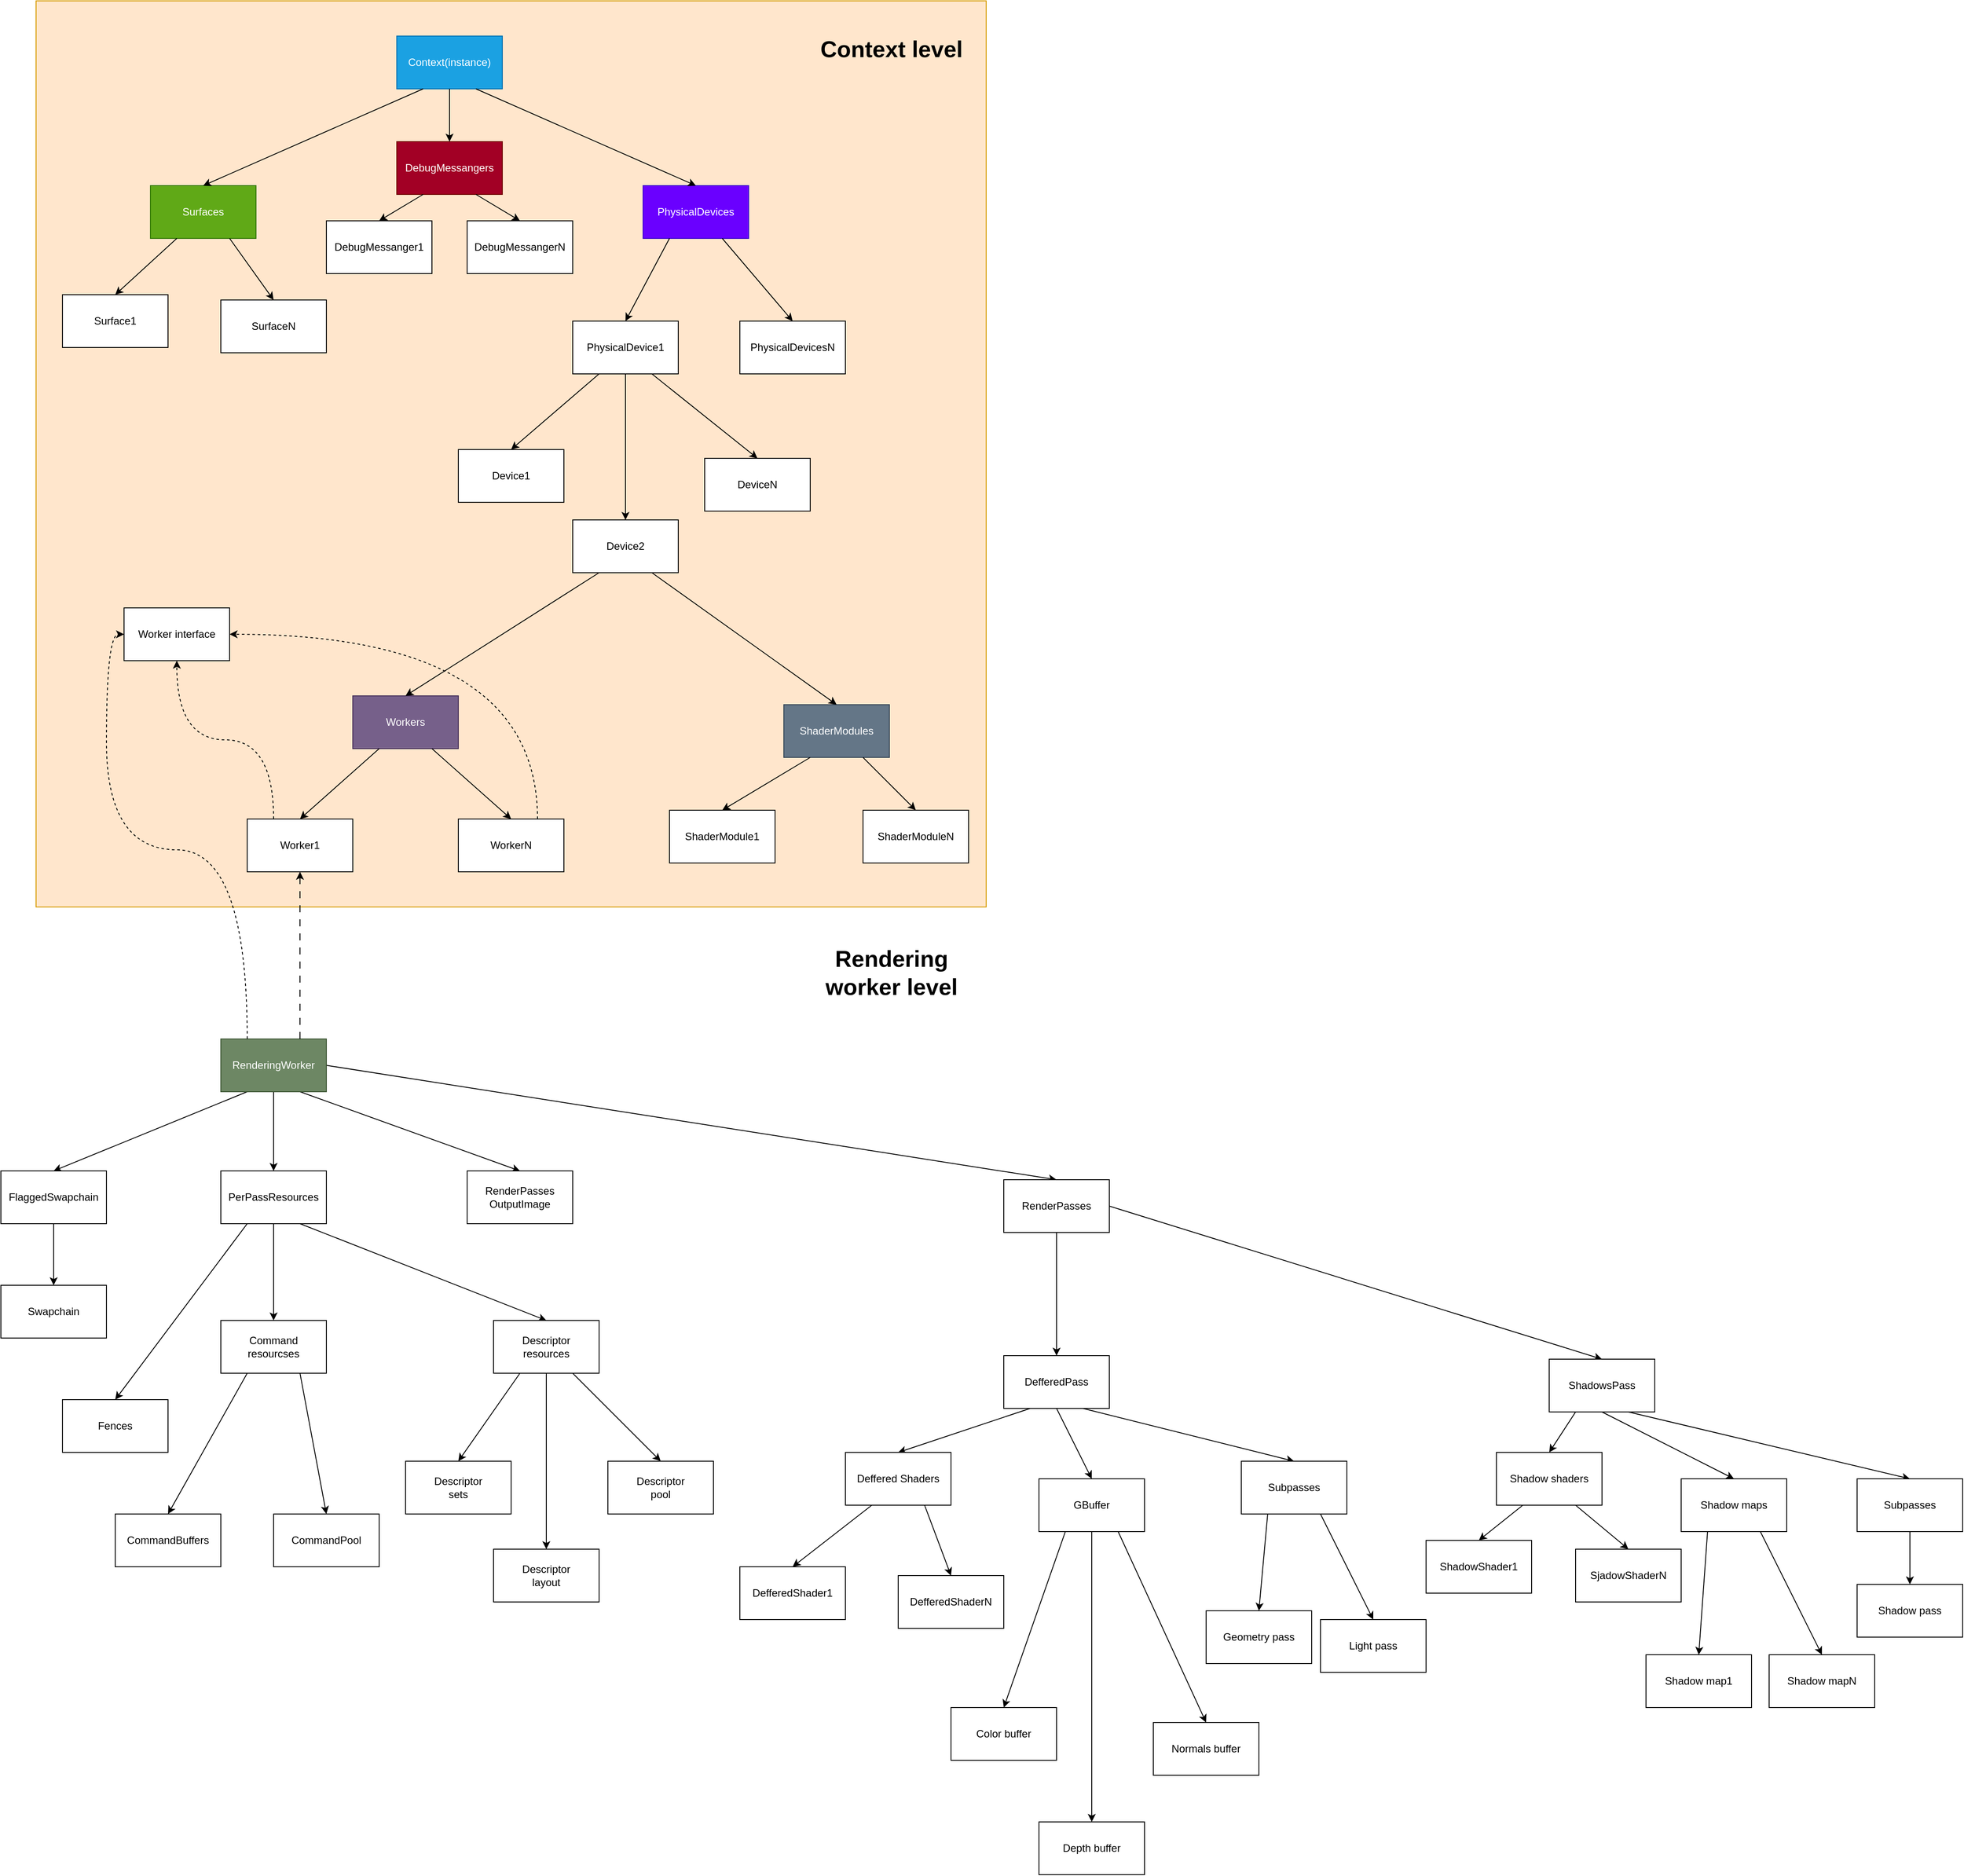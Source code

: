 <mxfile version="22.1.21" type="device">
  <diagram name="Page-1" id="Ulhep_DSoQVjzYJ-MOLM">
    <mxGraphModel dx="2049" dy="1134" grid="1" gridSize="10" guides="1" tooltips="1" connect="1" arrows="1" fold="1" page="1" pageScale="1" pageWidth="1169" pageHeight="827" math="0" shadow="0">
      <root>
        <mxCell id="0" />
        <mxCell id="1" parent="0" />
        <mxCell id="qdY2nigYkaOSlqFlvciA-65" style="edgeStyle=none;shape=connector;rounded=0;orthogonalLoop=1;jettySize=auto;html=1;exitX=0.25;exitY=1;exitDx=0;exitDy=0;entryX=0.5;entryY=0;entryDx=0;entryDy=0;labelBackgroundColor=default;strokeColor=default;align=center;verticalAlign=middle;fontFamily=Helvetica;fontSize=11;fontColor=default;endArrow=classic;" edge="1" parent="1" source="qdY2nigYkaOSlqFlvciA-51" target="qdY2nigYkaOSlqFlvciA-62">
          <mxGeometry relative="1" as="geometry" />
        </mxCell>
        <mxCell id="qdY2nigYkaOSlqFlvciA-68" style="edgeStyle=none;shape=connector;rounded=0;orthogonalLoop=1;jettySize=auto;html=1;exitX=0.5;exitY=1;exitDx=0;exitDy=0;entryX=0.5;entryY=0;entryDx=0;entryDy=0;labelBackgroundColor=default;strokeColor=default;align=center;verticalAlign=middle;fontFamily=Helvetica;fontSize=11;fontColor=default;endArrow=classic;" edge="1" parent="1" source="qdY2nigYkaOSlqFlvciA-51" target="qdY2nigYkaOSlqFlvciA-64">
          <mxGeometry relative="1" as="geometry" />
        </mxCell>
        <mxCell id="qdY2nigYkaOSlqFlvciA-86" style="edgeStyle=none;shape=connector;rounded=0;orthogonalLoop=1;jettySize=auto;html=1;exitX=1;exitY=0.5;exitDx=0;exitDy=0;entryX=0.5;entryY=0;entryDx=0;entryDy=0;labelBackgroundColor=default;strokeColor=default;align=center;verticalAlign=middle;fontFamily=Helvetica;fontSize=11;fontColor=default;endArrow=classic;" edge="1" parent="1" source="qdY2nigYkaOSlqFlvciA-51" target="qdY2nigYkaOSlqFlvciA-63">
          <mxGeometry relative="1" as="geometry" />
        </mxCell>
        <mxCell id="qdY2nigYkaOSlqFlvciA-190" style="edgeStyle=none;shape=connector;rounded=0;orthogonalLoop=1;jettySize=auto;html=1;exitX=0.75;exitY=1;exitDx=0;exitDy=0;entryX=0.5;entryY=0;entryDx=0;entryDy=0;labelBackgroundColor=default;strokeColor=default;align=center;verticalAlign=middle;fontFamily=Helvetica;fontSize=11;fontColor=default;endArrow=classic;" edge="1" parent="1" source="qdY2nigYkaOSlqFlvciA-51" target="qdY2nigYkaOSlqFlvciA-189">
          <mxGeometry relative="1" as="geometry" />
        </mxCell>
        <mxCell id="qdY2nigYkaOSlqFlvciA-51" value="RenderingWorker" style="rounded=0;whiteSpace=wrap;html=1;fillColor=#6d8764;fontColor=#ffffff;strokeColor=#3A5431;" vertex="1" parent="1">
          <mxGeometry x="290" y="1230" width="120" height="60" as="geometry" />
        </mxCell>
        <mxCell id="qdY2nigYkaOSlqFlvciA-55" value="" style="group" vertex="1" connectable="0" parent="1">
          <mxGeometry x="80" y="50" width="1080" height="1030" as="geometry" />
        </mxCell>
        <mxCell id="qdY2nigYkaOSlqFlvciA-30" value="" style="rounded=0;whiteSpace=wrap;html=1;fontFamily=Helvetica;fontSize=11;fillColor=#ffe6cc;strokeColor=#d79b00;" vertex="1" parent="qdY2nigYkaOSlqFlvciA-55">
          <mxGeometry width="1080" height="1030" as="geometry" />
        </mxCell>
        <mxCell id="qdY2nigYkaOSlqFlvciA-1" value="Context(instance)" style="rounded=0;whiteSpace=wrap;html=1;fillColor=#1ba1e2;strokeColor=#006EAF;fontColor=#ffffff;" vertex="1" parent="qdY2nigYkaOSlqFlvciA-55">
          <mxGeometry x="410" y="40" width="120" height="60" as="geometry" />
        </mxCell>
        <mxCell id="qdY2nigYkaOSlqFlvciA-2" value="PhysicalDevices" style="rounded=0;whiteSpace=wrap;html=1;fillColor=#6a00ff;strokeColor=#3700CC;fontColor=#ffffff;" vertex="1" parent="qdY2nigYkaOSlqFlvciA-55">
          <mxGeometry x="690" y="210" width="120" height="60" as="geometry" />
        </mxCell>
        <mxCell id="qdY2nigYkaOSlqFlvciA-8" style="edgeStyle=none;shape=connector;rounded=0;orthogonalLoop=1;jettySize=auto;html=1;exitX=0.75;exitY=1;exitDx=0;exitDy=0;entryX=0.5;entryY=0;entryDx=0;entryDy=0;labelBackgroundColor=default;strokeColor=default;align=center;verticalAlign=middle;fontFamily=Helvetica;fontSize=11;fontColor=default;endArrow=classic;" edge="1" parent="qdY2nigYkaOSlqFlvciA-55" source="qdY2nigYkaOSlqFlvciA-1" target="qdY2nigYkaOSlqFlvciA-2">
          <mxGeometry relative="1" as="geometry" />
        </mxCell>
        <mxCell id="qdY2nigYkaOSlqFlvciA-6" value="Surfaces" style="rounded=0;whiteSpace=wrap;html=1;fillColor=#60a917;strokeColor=#2D7600;fontColor=#ffffff;" vertex="1" parent="qdY2nigYkaOSlqFlvciA-55">
          <mxGeometry x="130" y="210" width="120" height="60" as="geometry" />
        </mxCell>
        <mxCell id="qdY2nigYkaOSlqFlvciA-9" style="edgeStyle=none;shape=connector;rounded=0;orthogonalLoop=1;jettySize=auto;html=1;exitX=0.25;exitY=1;exitDx=0;exitDy=0;entryX=0.5;entryY=0;entryDx=0;entryDy=0;labelBackgroundColor=default;strokeColor=default;align=center;verticalAlign=middle;fontFamily=Helvetica;fontSize=11;fontColor=default;endArrow=classic;" edge="1" parent="qdY2nigYkaOSlqFlvciA-55" source="qdY2nigYkaOSlqFlvciA-1" target="qdY2nigYkaOSlqFlvciA-6">
          <mxGeometry relative="1" as="geometry" />
        </mxCell>
        <mxCell id="qdY2nigYkaOSlqFlvciA-10" value="PhysicalDevice1" style="rounded=0;whiteSpace=wrap;html=1;" vertex="1" parent="qdY2nigYkaOSlqFlvciA-55">
          <mxGeometry x="610" y="364" width="120" height="60" as="geometry" />
        </mxCell>
        <mxCell id="qdY2nigYkaOSlqFlvciA-12" style="edgeStyle=none;shape=connector;rounded=0;orthogonalLoop=1;jettySize=auto;html=1;exitX=0.25;exitY=1;exitDx=0;exitDy=0;entryX=0.5;entryY=0;entryDx=0;entryDy=0;labelBackgroundColor=default;strokeColor=default;align=center;verticalAlign=middle;fontFamily=Helvetica;fontSize=11;fontColor=default;endArrow=classic;" edge="1" parent="qdY2nigYkaOSlqFlvciA-55" source="qdY2nigYkaOSlqFlvciA-2" target="qdY2nigYkaOSlqFlvciA-10">
          <mxGeometry relative="1" as="geometry" />
        </mxCell>
        <mxCell id="qdY2nigYkaOSlqFlvciA-11" value="PhysicalDevicesN" style="rounded=0;whiteSpace=wrap;html=1;" vertex="1" parent="qdY2nigYkaOSlqFlvciA-55">
          <mxGeometry x="800" y="364" width="120" height="60" as="geometry" />
        </mxCell>
        <mxCell id="qdY2nigYkaOSlqFlvciA-13" style="edgeStyle=none;shape=connector;rounded=0;orthogonalLoop=1;jettySize=auto;html=1;exitX=0.75;exitY=1;exitDx=0;exitDy=0;entryX=0.5;entryY=0;entryDx=0;entryDy=0;labelBackgroundColor=default;strokeColor=default;align=center;verticalAlign=middle;fontFamily=Helvetica;fontSize=11;fontColor=default;endArrow=classic;" edge="1" parent="qdY2nigYkaOSlqFlvciA-55" source="qdY2nigYkaOSlqFlvciA-2" target="qdY2nigYkaOSlqFlvciA-11">
          <mxGeometry relative="1" as="geometry" />
        </mxCell>
        <mxCell id="qdY2nigYkaOSlqFlvciA-14" value="Surface1" style="rounded=0;whiteSpace=wrap;html=1;" vertex="1" parent="qdY2nigYkaOSlqFlvciA-55">
          <mxGeometry x="30" y="334" width="120" height="60" as="geometry" />
        </mxCell>
        <mxCell id="qdY2nigYkaOSlqFlvciA-16" style="edgeStyle=none;shape=connector;rounded=0;orthogonalLoop=1;jettySize=auto;html=1;exitX=0.25;exitY=1;exitDx=0;exitDy=0;entryX=0.5;entryY=0;entryDx=0;entryDy=0;labelBackgroundColor=default;strokeColor=default;align=center;verticalAlign=middle;fontFamily=Helvetica;fontSize=11;fontColor=default;endArrow=classic;" edge="1" parent="qdY2nigYkaOSlqFlvciA-55" source="qdY2nigYkaOSlqFlvciA-6" target="qdY2nigYkaOSlqFlvciA-14">
          <mxGeometry relative="1" as="geometry" />
        </mxCell>
        <mxCell id="qdY2nigYkaOSlqFlvciA-15" value="SurfaceN" style="rounded=0;whiteSpace=wrap;html=1;" vertex="1" parent="qdY2nigYkaOSlqFlvciA-55">
          <mxGeometry x="210" y="340" width="120" height="60" as="geometry" />
        </mxCell>
        <mxCell id="qdY2nigYkaOSlqFlvciA-17" style="edgeStyle=none;shape=connector;rounded=0;orthogonalLoop=1;jettySize=auto;html=1;exitX=0.75;exitY=1;exitDx=0;exitDy=0;entryX=0.5;entryY=0;entryDx=0;entryDy=0;labelBackgroundColor=default;strokeColor=default;align=center;verticalAlign=middle;fontFamily=Helvetica;fontSize=11;fontColor=default;endArrow=classic;" edge="1" parent="qdY2nigYkaOSlqFlvciA-55" source="qdY2nigYkaOSlqFlvciA-6" target="qdY2nigYkaOSlqFlvciA-15">
          <mxGeometry relative="1" as="geometry" />
        </mxCell>
        <mxCell id="qdY2nigYkaOSlqFlvciA-18" value="Device1" style="rounded=0;whiteSpace=wrap;html=1;" vertex="1" parent="qdY2nigYkaOSlqFlvciA-55">
          <mxGeometry x="480" y="510" width="120" height="60" as="geometry" />
        </mxCell>
        <mxCell id="qdY2nigYkaOSlqFlvciA-21" style="edgeStyle=none;shape=connector;rounded=0;orthogonalLoop=1;jettySize=auto;html=1;exitX=0.25;exitY=1;exitDx=0;exitDy=0;entryX=0.5;entryY=0;entryDx=0;entryDy=0;labelBackgroundColor=default;strokeColor=default;align=center;verticalAlign=middle;fontFamily=Helvetica;fontSize=11;fontColor=default;endArrow=classic;" edge="1" parent="qdY2nigYkaOSlqFlvciA-55" source="qdY2nigYkaOSlqFlvciA-10" target="qdY2nigYkaOSlqFlvciA-18">
          <mxGeometry relative="1" as="geometry" />
        </mxCell>
        <mxCell id="qdY2nigYkaOSlqFlvciA-19" value="Device2" style="rounded=0;whiteSpace=wrap;html=1;" vertex="1" parent="qdY2nigYkaOSlqFlvciA-55">
          <mxGeometry x="610" y="590" width="120" height="60" as="geometry" />
        </mxCell>
        <mxCell id="qdY2nigYkaOSlqFlvciA-22" style="edgeStyle=none;shape=connector;rounded=0;orthogonalLoop=1;jettySize=auto;html=1;exitX=0.5;exitY=1;exitDx=0;exitDy=0;entryX=0.5;entryY=0;entryDx=0;entryDy=0;labelBackgroundColor=default;strokeColor=default;align=center;verticalAlign=middle;fontFamily=Helvetica;fontSize=11;fontColor=default;endArrow=classic;" edge="1" parent="qdY2nigYkaOSlqFlvciA-55" source="qdY2nigYkaOSlqFlvciA-10" target="qdY2nigYkaOSlqFlvciA-19">
          <mxGeometry relative="1" as="geometry" />
        </mxCell>
        <mxCell id="qdY2nigYkaOSlqFlvciA-20" value="DeviceN" style="rounded=0;whiteSpace=wrap;html=1;" vertex="1" parent="qdY2nigYkaOSlqFlvciA-55">
          <mxGeometry x="760" y="520" width="120" height="60" as="geometry" />
        </mxCell>
        <mxCell id="qdY2nigYkaOSlqFlvciA-23" style="edgeStyle=none;shape=connector;rounded=0;orthogonalLoop=1;jettySize=auto;html=1;exitX=0.75;exitY=1;exitDx=0;exitDy=0;entryX=0.5;entryY=0;entryDx=0;entryDy=0;labelBackgroundColor=default;strokeColor=default;align=center;verticalAlign=middle;fontFamily=Helvetica;fontSize=11;fontColor=default;endArrow=classic;" edge="1" parent="qdY2nigYkaOSlqFlvciA-55" source="qdY2nigYkaOSlqFlvciA-10" target="qdY2nigYkaOSlqFlvciA-20">
          <mxGeometry relative="1" as="geometry" />
        </mxCell>
        <mxCell id="qdY2nigYkaOSlqFlvciA-24" value="DebugMessangers" style="rounded=0;whiteSpace=wrap;html=1;fillColor=#a20025;strokeColor=#6F0000;fontColor=#ffffff;" vertex="1" parent="qdY2nigYkaOSlqFlvciA-55">
          <mxGeometry x="410" y="160" width="120" height="60" as="geometry" />
        </mxCell>
        <mxCell id="qdY2nigYkaOSlqFlvciA-27" style="edgeStyle=none;shape=connector;rounded=0;orthogonalLoop=1;jettySize=auto;html=1;exitX=0.5;exitY=1;exitDx=0;exitDy=0;entryX=0.5;entryY=0;entryDx=0;entryDy=0;labelBackgroundColor=default;strokeColor=default;align=center;verticalAlign=middle;fontFamily=Helvetica;fontSize=11;fontColor=default;endArrow=classic;" edge="1" parent="qdY2nigYkaOSlqFlvciA-55" source="qdY2nigYkaOSlqFlvciA-1" target="qdY2nigYkaOSlqFlvciA-24">
          <mxGeometry relative="1" as="geometry" />
        </mxCell>
        <mxCell id="qdY2nigYkaOSlqFlvciA-25" value="DebugMessanger1" style="rounded=0;whiteSpace=wrap;html=1;fillColor=default;fillStyle=solid;" vertex="1" parent="qdY2nigYkaOSlqFlvciA-55">
          <mxGeometry x="330" y="250" width="120" height="60" as="geometry" />
        </mxCell>
        <mxCell id="qdY2nigYkaOSlqFlvciA-28" style="edgeStyle=none;shape=connector;rounded=0;orthogonalLoop=1;jettySize=auto;html=1;exitX=0.25;exitY=1;exitDx=0;exitDy=0;entryX=0.5;entryY=0;entryDx=0;entryDy=0;labelBackgroundColor=default;strokeColor=default;align=center;verticalAlign=middle;fontFamily=Helvetica;fontSize=11;fontColor=default;endArrow=classic;" edge="1" parent="qdY2nigYkaOSlqFlvciA-55" source="qdY2nigYkaOSlqFlvciA-24" target="qdY2nigYkaOSlqFlvciA-25">
          <mxGeometry relative="1" as="geometry" />
        </mxCell>
        <mxCell id="qdY2nigYkaOSlqFlvciA-26" value="DebugMessangerN" style="rounded=0;whiteSpace=wrap;html=1;" vertex="1" parent="qdY2nigYkaOSlqFlvciA-55">
          <mxGeometry x="490" y="250" width="120" height="60" as="geometry" />
        </mxCell>
        <mxCell id="qdY2nigYkaOSlqFlvciA-29" style="edgeStyle=none;shape=connector;rounded=0;orthogonalLoop=1;jettySize=auto;html=1;exitX=0.75;exitY=1;exitDx=0;exitDy=0;entryX=0.5;entryY=0;entryDx=0;entryDy=0;labelBackgroundColor=default;strokeColor=default;align=center;verticalAlign=middle;fontFamily=Helvetica;fontSize=11;fontColor=default;endArrow=classic;" edge="1" parent="qdY2nigYkaOSlqFlvciA-55" source="qdY2nigYkaOSlqFlvciA-24" target="qdY2nigYkaOSlqFlvciA-26">
          <mxGeometry relative="1" as="geometry" />
        </mxCell>
        <mxCell id="qdY2nigYkaOSlqFlvciA-32" value="&lt;b&gt;&lt;font style=&quot;font-size: 26px;&quot;&gt;Context level&lt;/font&gt;&lt;/b&gt;" style="text;html=1;strokeColor=none;fillColor=none;align=center;verticalAlign=middle;whiteSpace=wrap;rounded=0;fontSize=11;fontFamily=Helvetica;fontColor=default;" vertex="1" parent="qdY2nigYkaOSlqFlvciA-55">
          <mxGeometry x="880" y="20" width="185" height="70" as="geometry" />
        </mxCell>
        <mxCell id="qdY2nigYkaOSlqFlvciA-35" value="Workers" style="rounded=0;whiteSpace=wrap;html=1;fillColor=#76608a;fontColor=#ffffff;strokeColor=#432D57;" vertex="1" parent="qdY2nigYkaOSlqFlvciA-55">
          <mxGeometry x="360" y="790" width="120" height="60" as="geometry" />
        </mxCell>
        <mxCell id="qdY2nigYkaOSlqFlvciA-37" style="edgeStyle=none;shape=connector;rounded=0;orthogonalLoop=1;jettySize=auto;html=1;exitX=0.25;exitY=1;exitDx=0;exitDy=0;entryX=0.5;entryY=0;entryDx=0;entryDy=0;labelBackgroundColor=default;strokeColor=default;align=center;verticalAlign=middle;fontFamily=Helvetica;fontSize=11;fontColor=default;endArrow=classic;" edge="1" parent="qdY2nigYkaOSlqFlvciA-55" source="qdY2nigYkaOSlqFlvciA-19" target="qdY2nigYkaOSlqFlvciA-35">
          <mxGeometry relative="1" as="geometry" />
        </mxCell>
        <mxCell id="qdY2nigYkaOSlqFlvciA-36" value="ShaderModules" style="rounded=0;whiteSpace=wrap;html=1;fillColor=#647687;fontColor=#ffffff;strokeColor=#314354;" vertex="1" parent="qdY2nigYkaOSlqFlvciA-55">
          <mxGeometry x="850" y="800" width="120" height="60" as="geometry" />
        </mxCell>
        <mxCell id="qdY2nigYkaOSlqFlvciA-38" style="edgeStyle=none;shape=connector;rounded=0;orthogonalLoop=1;jettySize=auto;html=1;exitX=0.75;exitY=1;exitDx=0;exitDy=0;entryX=0.5;entryY=0;entryDx=0;entryDy=0;labelBackgroundColor=default;strokeColor=default;align=center;verticalAlign=middle;fontFamily=Helvetica;fontSize=11;fontColor=default;endArrow=classic;" edge="1" parent="qdY2nigYkaOSlqFlvciA-55" source="qdY2nigYkaOSlqFlvciA-19" target="qdY2nigYkaOSlqFlvciA-36">
          <mxGeometry relative="1" as="geometry" />
        </mxCell>
        <mxCell id="qdY2nigYkaOSlqFlvciA-39" value="Worker1" style="rounded=0;whiteSpace=wrap;html=1;" vertex="1" parent="qdY2nigYkaOSlqFlvciA-55">
          <mxGeometry x="240" y="930" width="120" height="60" as="geometry" />
        </mxCell>
        <mxCell id="qdY2nigYkaOSlqFlvciA-46" style="edgeStyle=none;shape=connector;rounded=0;orthogonalLoop=1;jettySize=auto;html=1;exitX=0.25;exitY=1;exitDx=0;exitDy=0;entryX=0.5;entryY=0;entryDx=0;entryDy=0;labelBackgroundColor=default;strokeColor=default;align=center;verticalAlign=middle;fontFamily=Helvetica;fontSize=11;fontColor=default;endArrow=classic;" edge="1" parent="qdY2nigYkaOSlqFlvciA-55" source="qdY2nigYkaOSlqFlvciA-35" target="qdY2nigYkaOSlqFlvciA-39">
          <mxGeometry relative="1" as="geometry" />
        </mxCell>
        <mxCell id="qdY2nigYkaOSlqFlvciA-40" value="WorkerN" style="rounded=0;whiteSpace=wrap;html=1;" vertex="1" parent="qdY2nigYkaOSlqFlvciA-55">
          <mxGeometry x="480" y="930" width="120" height="60" as="geometry" />
        </mxCell>
        <mxCell id="qdY2nigYkaOSlqFlvciA-45" style="edgeStyle=none;shape=connector;rounded=0;orthogonalLoop=1;jettySize=auto;html=1;exitX=0.75;exitY=1;exitDx=0;exitDy=0;entryX=0.5;entryY=0;entryDx=0;entryDy=0;labelBackgroundColor=default;strokeColor=default;align=center;verticalAlign=middle;fontFamily=Helvetica;fontSize=11;fontColor=default;endArrow=classic;" edge="1" parent="qdY2nigYkaOSlqFlvciA-55" source="qdY2nigYkaOSlqFlvciA-35" target="qdY2nigYkaOSlqFlvciA-40">
          <mxGeometry relative="1" as="geometry" />
        </mxCell>
        <mxCell id="qdY2nigYkaOSlqFlvciA-41" value="ShaderModule1" style="rounded=0;whiteSpace=wrap;html=1;" vertex="1" parent="qdY2nigYkaOSlqFlvciA-55">
          <mxGeometry x="720" y="920" width="120" height="60" as="geometry" />
        </mxCell>
        <mxCell id="qdY2nigYkaOSlqFlvciA-43" style="edgeStyle=none;shape=connector;rounded=0;orthogonalLoop=1;jettySize=auto;html=1;exitX=0.25;exitY=1;exitDx=0;exitDy=0;entryX=0.5;entryY=0;entryDx=0;entryDy=0;labelBackgroundColor=default;strokeColor=default;align=center;verticalAlign=middle;fontFamily=Helvetica;fontSize=11;fontColor=default;endArrow=classic;" edge="1" parent="qdY2nigYkaOSlqFlvciA-55" source="qdY2nigYkaOSlqFlvciA-36" target="qdY2nigYkaOSlqFlvciA-41">
          <mxGeometry relative="1" as="geometry" />
        </mxCell>
        <mxCell id="qdY2nigYkaOSlqFlvciA-42" value="ShaderModuleN" style="rounded=0;whiteSpace=wrap;html=1;" vertex="1" parent="qdY2nigYkaOSlqFlvciA-55">
          <mxGeometry x="940" y="920" width="120" height="60" as="geometry" />
        </mxCell>
        <mxCell id="qdY2nigYkaOSlqFlvciA-44" style="edgeStyle=none;shape=connector;rounded=0;orthogonalLoop=1;jettySize=auto;html=1;exitX=0.75;exitY=1;exitDx=0;exitDy=0;entryX=0.5;entryY=0;entryDx=0;entryDy=0;labelBackgroundColor=default;strokeColor=default;align=center;verticalAlign=middle;fontFamily=Helvetica;fontSize=11;fontColor=default;endArrow=classic;" edge="1" parent="qdY2nigYkaOSlqFlvciA-55" source="qdY2nigYkaOSlqFlvciA-36" target="qdY2nigYkaOSlqFlvciA-42">
          <mxGeometry relative="1" as="geometry" />
        </mxCell>
        <mxCell id="qdY2nigYkaOSlqFlvciA-47" value="Worker interface" style="rounded=0;whiteSpace=wrap;html=1;" vertex="1" parent="qdY2nigYkaOSlqFlvciA-55">
          <mxGeometry x="100" y="690" width="120" height="60" as="geometry" />
        </mxCell>
        <mxCell id="qdY2nigYkaOSlqFlvciA-50" style="edgeStyle=orthogonalEdgeStyle;shape=connector;curved=1;rounded=0;orthogonalLoop=1;jettySize=auto;html=1;exitX=0.25;exitY=0;exitDx=0;exitDy=0;entryX=0.5;entryY=1;entryDx=0;entryDy=0;dashed=1;labelBackgroundColor=default;strokeColor=default;align=center;verticalAlign=middle;fontFamily=Helvetica;fontSize=11;fontColor=default;endArrow=classic;" edge="1" parent="qdY2nigYkaOSlqFlvciA-55" source="qdY2nigYkaOSlqFlvciA-39" target="qdY2nigYkaOSlqFlvciA-47">
          <mxGeometry relative="1" as="geometry" />
        </mxCell>
        <mxCell id="qdY2nigYkaOSlqFlvciA-49" style="edgeStyle=orthogonalEdgeStyle;shape=connector;rounded=0;orthogonalLoop=1;jettySize=auto;html=1;exitX=0.75;exitY=0;exitDx=0;exitDy=0;entryX=1;entryY=0.5;entryDx=0;entryDy=0;labelBackgroundColor=default;strokeColor=default;align=center;verticalAlign=middle;fontFamily=Helvetica;fontSize=11;fontColor=default;endArrow=classic;curved=1;dashed=1;" edge="1" parent="qdY2nigYkaOSlqFlvciA-55" source="qdY2nigYkaOSlqFlvciA-40" target="qdY2nigYkaOSlqFlvciA-47">
          <mxGeometry relative="1" as="geometry" />
        </mxCell>
        <mxCell id="qdY2nigYkaOSlqFlvciA-56" style="edgeStyle=orthogonalEdgeStyle;shape=connector;curved=1;rounded=0;orthogonalLoop=1;jettySize=auto;html=1;exitX=0.25;exitY=0;exitDx=0;exitDy=0;entryX=0;entryY=0.5;entryDx=0;entryDy=0;dashed=1;labelBackgroundColor=default;strokeColor=default;align=center;verticalAlign=middle;fontFamily=Helvetica;fontSize=11;fontColor=default;endArrow=classic;" edge="1" parent="1" source="qdY2nigYkaOSlqFlvciA-51" target="qdY2nigYkaOSlqFlvciA-47">
          <mxGeometry relative="1" as="geometry" />
        </mxCell>
        <mxCell id="qdY2nigYkaOSlqFlvciA-57" style="shape=connector;rounded=0;orthogonalLoop=1;jettySize=auto;html=1;exitX=0.75;exitY=0;exitDx=0;exitDy=0;entryX=0.5;entryY=1;entryDx=0;entryDy=0;dashed=1;labelBackgroundColor=default;strokeColor=default;align=center;verticalAlign=middle;fontFamily=Helvetica;fontSize=11;fontColor=default;endArrow=classic;dashPattern=8 8;" edge="1" parent="1" source="qdY2nigYkaOSlqFlvciA-51" target="qdY2nigYkaOSlqFlvciA-39">
          <mxGeometry relative="1" as="geometry" />
        </mxCell>
        <mxCell id="qdY2nigYkaOSlqFlvciA-59" value="&lt;div&gt;&lt;b&gt;&lt;font style=&quot;font-size: 26px;&quot;&gt;Rendering&lt;/font&gt;&lt;/b&gt;&lt;/div&gt;&lt;div&gt;&lt;b&gt;&lt;font style=&quot;font-size: 26px;&quot;&gt;worker level&lt;/font&gt;&lt;/b&gt;&lt;/div&gt;" style="text;html=1;strokeColor=none;fillColor=none;align=center;verticalAlign=middle;whiteSpace=wrap;rounded=0;fontSize=11;fontFamily=Helvetica;fontColor=default;" vertex="1" parent="1">
          <mxGeometry x="960" y="1120" width="185" height="70" as="geometry" />
        </mxCell>
        <mxCell id="qdY2nigYkaOSlqFlvciA-61" value="Swapchain" style="rounded=0;whiteSpace=wrap;html=1;" vertex="1" parent="1">
          <mxGeometry x="40" y="1510" width="120" height="60" as="geometry" />
        </mxCell>
        <mxCell id="qdY2nigYkaOSlqFlvciA-66" style="edgeStyle=none;shape=connector;rounded=0;orthogonalLoop=1;jettySize=auto;html=1;exitX=0.5;exitY=1;exitDx=0;exitDy=0;entryX=0.5;entryY=0;entryDx=0;entryDy=0;labelBackgroundColor=default;strokeColor=default;align=center;verticalAlign=middle;fontFamily=Helvetica;fontSize=11;fontColor=default;endArrow=classic;" edge="1" parent="1" source="qdY2nigYkaOSlqFlvciA-62" target="qdY2nigYkaOSlqFlvciA-61">
          <mxGeometry relative="1" as="geometry" />
        </mxCell>
        <mxCell id="qdY2nigYkaOSlqFlvciA-62" value="FlaggedSwapchain" style="rounded=0;whiteSpace=wrap;html=1;" vertex="1" parent="1">
          <mxGeometry x="40" y="1380" width="120" height="60" as="geometry" />
        </mxCell>
        <mxCell id="qdY2nigYkaOSlqFlvciA-89" style="edgeStyle=none;shape=connector;rounded=0;orthogonalLoop=1;jettySize=auto;html=1;entryX=0.5;entryY=0;entryDx=0;entryDy=0;labelBackgroundColor=default;strokeColor=default;align=center;verticalAlign=middle;fontFamily=Helvetica;fontSize=11;fontColor=default;endArrow=classic;exitX=0.5;exitY=1;exitDx=0;exitDy=0;" edge="1" parent="1" source="qdY2nigYkaOSlqFlvciA-63" target="qdY2nigYkaOSlqFlvciA-87">
          <mxGeometry relative="1" as="geometry">
            <mxPoint x="1310" y="1500" as="sourcePoint" />
          </mxGeometry>
        </mxCell>
        <mxCell id="qdY2nigYkaOSlqFlvciA-171" style="edgeStyle=none;shape=connector;rounded=0;orthogonalLoop=1;jettySize=auto;html=1;exitX=1;exitY=0.5;exitDx=0;exitDy=0;entryX=0.5;entryY=0;entryDx=0;entryDy=0;labelBackgroundColor=default;strokeColor=default;align=center;verticalAlign=middle;fontFamily=Helvetica;fontSize=11;fontColor=default;endArrow=classic;" edge="1" parent="1" source="qdY2nigYkaOSlqFlvciA-63" target="qdY2nigYkaOSlqFlvciA-170">
          <mxGeometry relative="1" as="geometry" />
        </mxCell>
        <mxCell id="qdY2nigYkaOSlqFlvciA-63" value="RenderPasses" style="rounded=0;whiteSpace=wrap;html=1;" vertex="1" parent="1">
          <mxGeometry x="1180" y="1390" width="120" height="60" as="geometry" />
        </mxCell>
        <mxCell id="qdY2nigYkaOSlqFlvciA-74" style="edgeStyle=none;shape=connector;rounded=0;orthogonalLoop=1;jettySize=auto;html=1;exitX=0.25;exitY=1;exitDx=0;exitDy=0;entryX=0.5;entryY=0;entryDx=0;entryDy=0;labelBackgroundColor=default;strokeColor=default;align=center;verticalAlign=middle;fontFamily=Helvetica;fontSize=11;fontColor=default;endArrow=classic;" edge="1" parent="1" source="qdY2nigYkaOSlqFlvciA-64" target="qdY2nigYkaOSlqFlvciA-69">
          <mxGeometry relative="1" as="geometry" />
        </mxCell>
        <mxCell id="qdY2nigYkaOSlqFlvciA-84" style="edgeStyle=none;shape=connector;rounded=0;orthogonalLoop=1;jettySize=auto;html=1;exitX=0.5;exitY=1;exitDx=0;exitDy=0;entryX=0.5;entryY=0;entryDx=0;entryDy=0;labelBackgroundColor=default;strokeColor=default;align=center;verticalAlign=middle;fontFamily=Helvetica;fontSize=11;fontColor=default;endArrow=classic;" edge="1" parent="1" source="qdY2nigYkaOSlqFlvciA-64" target="qdY2nigYkaOSlqFlvciA-75">
          <mxGeometry relative="1" as="geometry" />
        </mxCell>
        <mxCell id="qdY2nigYkaOSlqFlvciA-85" style="edgeStyle=none;shape=connector;rounded=0;orthogonalLoop=1;jettySize=auto;html=1;exitX=0.75;exitY=1;exitDx=0;exitDy=0;entryX=0.5;entryY=0;entryDx=0;entryDy=0;labelBackgroundColor=default;strokeColor=default;align=center;verticalAlign=middle;fontFamily=Helvetica;fontSize=11;fontColor=default;endArrow=classic;" edge="1" parent="1" source="qdY2nigYkaOSlqFlvciA-64" target="qdY2nigYkaOSlqFlvciA-73">
          <mxGeometry relative="1" as="geometry" />
        </mxCell>
        <mxCell id="qdY2nigYkaOSlqFlvciA-64" value="PerPassResources" style="rounded=0;whiteSpace=wrap;html=1;" vertex="1" parent="1">
          <mxGeometry x="290" y="1380" width="120" height="60" as="geometry" />
        </mxCell>
        <mxCell id="qdY2nigYkaOSlqFlvciA-69" value="Fences" style="rounded=0;whiteSpace=wrap;html=1;" vertex="1" parent="1">
          <mxGeometry x="110" y="1640" width="120" height="60" as="geometry" />
        </mxCell>
        <mxCell id="qdY2nigYkaOSlqFlvciA-70" value="CommandBuffers" style="rounded=0;whiteSpace=wrap;html=1;" vertex="1" parent="1">
          <mxGeometry x="170" y="1770" width="120" height="60" as="geometry" />
        </mxCell>
        <mxCell id="qdY2nigYkaOSlqFlvciA-71" value="CommandPool" style="rounded=0;whiteSpace=wrap;html=1;" vertex="1" parent="1">
          <mxGeometry x="350" y="1770" width="120" height="60" as="geometry" />
        </mxCell>
        <mxCell id="qdY2nigYkaOSlqFlvciA-81" style="edgeStyle=none;shape=connector;rounded=0;orthogonalLoop=1;jettySize=auto;html=1;exitX=0.25;exitY=1;exitDx=0;exitDy=0;entryX=0.5;entryY=0;entryDx=0;entryDy=0;labelBackgroundColor=default;strokeColor=default;align=center;verticalAlign=middle;fontFamily=Helvetica;fontSize=11;fontColor=default;endArrow=classic;" edge="1" parent="1" source="qdY2nigYkaOSlqFlvciA-73" target="qdY2nigYkaOSlqFlvciA-76">
          <mxGeometry relative="1" as="geometry" />
        </mxCell>
        <mxCell id="qdY2nigYkaOSlqFlvciA-82" style="edgeStyle=none;shape=connector;rounded=0;orthogonalLoop=1;jettySize=auto;html=1;exitX=0.5;exitY=1;exitDx=0;exitDy=0;entryX=0.5;entryY=0;entryDx=0;entryDy=0;labelBackgroundColor=default;strokeColor=default;align=center;verticalAlign=middle;fontFamily=Helvetica;fontSize=11;fontColor=default;endArrow=classic;" edge="1" parent="1" source="qdY2nigYkaOSlqFlvciA-73" target="qdY2nigYkaOSlqFlvciA-77">
          <mxGeometry relative="1" as="geometry" />
        </mxCell>
        <mxCell id="qdY2nigYkaOSlqFlvciA-83" style="edgeStyle=none;shape=connector;rounded=0;orthogonalLoop=1;jettySize=auto;html=1;exitX=0.75;exitY=1;exitDx=0;exitDy=0;entryX=0.5;entryY=0;entryDx=0;entryDy=0;labelBackgroundColor=default;strokeColor=default;align=center;verticalAlign=middle;fontFamily=Helvetica;fontSize=11;fontColor=default;endArrow=classic;" edge="1" parent="1" source="qdY2nigYkaOSlqFlvciA-73" target="qdY2nigYkaOSlqFlvciA-78">
          <mxGeometry relative="1" as="geometry" />
        </mxCell>
        <mxCell id="qdY2nigYkaOSlqFlvciA-73" value="&lt;div&gt;Descriptor&lt;/div&gt;&lt;div&gt;resources&lt;br&gt;&lt;/div&gt;" style="rounded=0;whiteSpace=wrap;html=1;" vertex="1" parent="1">
          <mxGeometry x="600" y="1550" width="120" height="60" as="geometry" />
        </mxCell>
        <mxCell id="qdY2nigYkaOSlqFlvciA-79" style="edgeStyle=none;shape=connector;rounded=0;orthogonalLoop=1;jettySize=auto;html=1;exitX=0.25;exitY=1;exitDx=0;exitDy=0;entryX=0.5;entryY=0;entryDx=0;entryDy=0;labelBackgroundColor=default;strokeColor=default;align=center;verticalAlign=middle;fontFamily=Helvetica;fontSize=11;fontColor=default;endArrow=classic;" edge="1" parent="1" source="qdY2nigYkaOSlqFlvciA-75" target="qdY2nigYkaOSlqFlvciA-70">
          <mxGeometry relative="1" as="geometry" />
        </mxCell>
        <mxCell id="qdY2nigYkaOSlqFlvciA-80" style="edgeStyle=none;shape=connector;rounded=0;orthogonalLoop=1;jettySize=auto;html=1;exitX=0.75;exitY=1;exitDx=0;exitDy=0;entryX=0.5;entryY=0;entryDx=0;entryDy=0;labelBackgroundColor=default;strokeColor=default;align=center;verticalAlign=middle;fontFamily=Helvetica;fontSize=11;fontColor=default;endArrow=classic;" edge="1" parent="1" source="qdY2nigYkaOSlqFlvciA-75" target="qdY2nigYkaOSlqFlvciA-71">
          <mxGeometry relative="1" as="geometry" />
        </mxCell>
        <mxCell id="qdY2nigYkaOSlqFlvciA-75" value="&lt;div&gt;Command&lt;/div&gt;&lt;div&gt;resourcses&lt;/div&gt;" style="rounded=0;whiteSpace=wrap;html=1;" vertex="1" parent="1">
          <mxGeometry x="290" y="1550" width="120" height="60" as="geometry" />
        </mxCell>
        <mxCell id="qdY2nigYkaOSlqFlvciA-76" value="&lt;div&gt;Descriptor&lt;/div&gt;&lt;div&gt;sets&lt;br&gt;&lt;/div&gt;" style="rounded=0;whiteSpace=wrap;html=1;" vertex="1" parent="1">
          <mxGeometry x="500" y="1710" width="120" height="60" as="geometry" />
        </mxCell>
        <mxCell id="qdY2nigYkaOSlqFlvciA-77" value="&lt;div&gt;Descriptor&lt;/div&gt;&lt;div&gt;layout&lt;br&gt;&lt;/div&gt;" style="rounded=0;whiteSpace=wrap;html=1;" vertex="1" parent="1">
          <mxGeometry x="600" y="1810" width="120" height="60" as="geometry" />
        </mxCell>
        <mxCell id="qdY2nigYkaOSlqFlvciA-78" value="&lt;div&gt;Descriptor&lt;/div&gt;&lt;div&gt;pool&lt;br&gt;&lt;/div&gt;" style="rounded=0;whiteSpace=wrap;html=1;" vertex="1" parent="1">
          <mxGeometry x="730" y="1710" width="120" height="60" as="geometry" />
        </mxCell>
        <mxCell id="qdY2nigYkaOSlqFlvciA-104" style="edgeStyle=none;shape=connector;rounded=0;orthogonalLoop=1;jettySize=auto;html=1;exitX=0.25;exitY=1;exitDx=0;exitDy=0;entryX=0.5;entryY=0;entryDx=0;entryDy=0;labelBackgroundColor=default;strokeColor=default;align=center;verticalAlign=middle;fontFamily=Helvetica;fontSize=11;fontColor=default;endArrow=classic;" edge="1" parent="1" source="qdY2nigYkaOSlqFlvciA-87" target="qdY2nigYkaOSlqFlvciA-103">
          <mxGeometry relative="1" as="geometry" />
        </mxCell>
        <mxCell id="qdY2nigYkaOSlqFlvciA-153" style="edgeStyle=none;shape=connector;rounded=0;orthogonalLoop=1;jettySize=auto;html=1;exitX=0.75;exitY=1;exitDx=0;exitDy=0;entryX=0.5;entryY=0;entryDx=0;entryDy=0;labelBackgroundColor=default;strokeColor=default;align=center;verticalAlign=middle;fontFamily=Helvetica;fontSize=11;fontColor=default;endArrow=classic;" edge="1" parent="1" source="qdY2nigYkaOSlqFlvciA-87" target="qdY2nigYkaOSlqFlvciA-91">
          <mxGeometry relative="1" as="geometry" />
        </mxCell>
        <mxCell id="qdY2nigYkaOSlqFlvciA-181" style="edgeStyle=none;shape=connector;rounded=0;orthogonalLoop=1;jettySize=auto;html=1;exitX=0.5;exitY=1;exitDx=0;exitDy=0;entryX=0.5;entryY=0;entryDx=0;entryDy=0;labelBackgroundColor=default;strokeColor=default;align=center;verticalAlign=middle;fontFamily=Helvetica;fontSize=11;fontColor=default;endArrow=classic;" edge="1" parent="1" source="qdY2nigYkaOSlqFlvciA-87" target="qdY2nigYkaOSlqFlvciA-92">
          <mxGeometry relative="1" as="geometry" />
        </mxCell>
        <mxCell id="qdY2nigYkaOSlqFlvciA-87" value="DefferedPass" style="rounded=0;whiteSpace=wrap;html=1;" vertex="1" parent="1">
          <mxGeometry x="1180" y="1590" width="120" height="60" as="geometry" />
        </mxCell>
        <mxCell id="qdY2nigYkaOSlqFlvciA-98" style="edgeStyle=none;shape=connector;rounded=0;orthogonalLoop=1;jettySize=auto;html=1;exitX=0.25;exitY=1;exitDx=0;exitDy=0;entryX=0.5;entryY=0;entryDx=0;entryDy=0;labelBackgroundColor=default;strokeColor=default;align=center;verticalAlign=middle;fontFamily=Helvetica;fontSize=11;fontColor=default;endArrow=classic;" edge="1" parent="1" source="qdY2nigYkaOSlqFlvciA-91" target="qdY2nigYkaOSlqFlvciA-93">
          <mxGeometry relative="1" as="geometry" />
        </mxCell>
        <mxCell id="qdY2nigYkaOSlqFlvciA-99" style="edgeStyle=none;shape=connector;rounded=0;orthogonalLoop=1;jettySize=auto;html=1;exitX=0.75;exitY=1;exitDx=0;exitDy=0;entryX=0.5;entryY=0;entryDx=0;entryDy=0;labelBackgroundColor=default;strokeColor=default;align=center;verticalAlign=middle;fontFamily=Helvetica;fontSize=11;fontColor=default;endArrow=classic;" edge="1" parent="1" source="qdY2nigYkaOSlqFlvciA-91" target="qdY2nigYkaOSlqFlvciA-94">
          <mxGeometry relative="1" as="geometry" />
        </mxCell>
        <mxCell id="qdY2nigYkaOSlqFlvciA-91" value="Subpasses" style="rounded=0;whiteSpace=wrap;html=1;" vertex="1" parent="1">
          <mxGeometry x="1450" y="1710" width="120" height="60" as="geometry" />
        </mxCell>
        <mxCell id="qdY2nigYkaOSlqFlvciA-100" style="edgeStyle=none;shape=connector;rounded=0;orthogonalLoop=1;jettySize=auto;html=1;exitX=0.25;exitY=1;exitDx=0;exitDy=0;entryX=0.5;entryY=0;entryDx=0;entryDy=0;labelBackgroundColor=default;strokeColor=default;align=center;verticalAlign=middle;fontFamily=Helvetica;fontSize=11;fontColor=default;endArrow=classic;" edge="1" parent="1" source="qdY2nigYkaOSlqFlvciA-92" target="qdY2nigYkaOSlqFlvciA-95">
          <mxGeometry relative="1" as="geometry" />
        </mxCell>
        <mxCell id="qdY2nigYkaOSlqFlvciA-101" style="edgeStyle=none;shape=connector;rounded=0;orthogonalLoop=1;jettySize=auto;html=1;exitX=0.5;exitY=1;exitDx=0;exitDy=0;entryX=0.5;entryY=0;entryDx=0;entryDy=0;labelBackgroundColor=default;strokeColor=default;align=center;verticalAlign=middle;fontFamily=Helvetica;fontSize=11;fontColor=default;endArrow=classic;" edge="1" parent="1" source="qdY2nigYkaOSlqFlvciA-92" target="qdY2nigYkaOSlqFlvciA-96">
          <mxGeometry relative="1" as="geometry" />
        </mxCell>
        <mxCell id="qdY2nigYkaOSlqFlvciA-102" style="edgeStyle=none;shape=connector;rounded=0;orthogonalLoop=1;jettySize=auto;html=1;exitX=0.75;exitY=1;exitDx=0;exitDy=0;entryX=0.5;entryY=0;entryDx=0;entryDy=0;labelBackgroundColor=default;strokeColor=default;align=center;verticalAlign=middle;fontFamily=Helvetica;fontSize=11;fontColor=default;endArrow=classic;" edge="1" parent="1" source="qdY2nigYkaOSlqFlvciA-92" target="qdY2nigYkaOSlqFlvciA-97">
          <mxGeometry relative="1" as="geometry" />
        </mxCell>
        <mxCell id="qdY2nigYkaOSlqFlvciA-92" value="GBuffer" style="rounded=0;whiteSpace=wrap;html=1;" vertex="1" parent="1">
          <mxGeometry x="1220" y="1730" width="120" height="60" as="geometry" />
        </mxCell>
        <mxCell id="qdY2nigYkaOSlqFlvciA-93" value="Geometry pass" style="rounded=0;whiteSpace=wrap;html=1;" vertex="1" parent="1">
          <mxGeometry x="1410" y="1880" width="120" height="60" as="geometry" />
        </mxCell>
        <mxCell id="qdY2nigYkaOSlqFlvciA-94" value="Light pass" style="rounded=0;whiteSpace=wrap;html=1;" vertex="1" parent="1">
          <mxGeometry x="1540" y="1890" width="120" height="60" as="geometry" />
        </mxCell>
        <mxCell id="qdY2nigYkaOSlqFlvciA-95" value="Color buffer" style="rounded=0;whiteSpace=wrap;html=1;" vertex="1" parent="1">
          <mxGeometry x="1120" y="1990" width="120" height="60" as="geometry" />
        </mxCell>
        <mxCell id="qdY2nigYkaOSlqFlvciA-96" value="Depth buffer" style="rounded=0;whiteSpace=wrap;html=1;" vertex="1" parent="1">
          <mxGeometry x="1220" y="2120" width="120" height="60" as="geometry" />
        </mxCell>
        <mxCell id="qdY2nigYkaOSlqFlvciA-97" value="Normals buffer" style="rounded=0;whiteSpace=wrap;html=1;" vertex="1" parent="1">
          <mxGeometry x="1350" y="2007" width="120" height="60" as="geometry" />
        </mxCell>
        <mxCell id="qdY2nigYkaOSlqFlvciA-156" style="edgeStyle=none;shape=connector;rounded=0;orthogonalLoop=1;jettySize=auto;html=1;exitX=0.25;exitY=1;exitDx=0;exitDy=0;entryX=0.5;entryY=0;entryDx=0;entryDy=0;labelBackgroundColor=default;strokeColor=default;align=center;verticalAlign=middle;fontFamily=Helvetica;fontSize=11;fontColor=default;endArrow=classic;" edge="1" parent="1" source="qdY2nigYkaOSlqFlvciA-103" target="qdY2nigYkaOSlqFlvciA-154">
          <mxGeometry relative="1" as="geometry" />
        </mxCell>
        <mxCell id="qdY2nigYkaOSlqFlvciA-157" style="edgeStyle=none;shape=connector;rounded=0;orthogonalLoop=1;jettySize=auto;html=1;exitX=0.75;exitY=1;exitDx=0;exitDy=0;entryX=0.5;entryY=0;entryDx=0;entryDy=0;labelBackgroundColor=default;strokeColor=default;align=center;verticalAlign=middle;fontFamily=Helvetica;fontSize=11;fontColor=default;endArrow=classic;" edge="1" parent="1" source="qdY2nigYkaOSlqFlvciA-103" target="qdY2nigYkaOSlqFlvciA-155">
          <mxGeometry relative="1" as="geometry" />
        </mxCell>
        <mxCell id="qdY2nigYkaOSlqFlvciA-103" value="Deffered Shaders" style="rounded=0;whiteSpace=wrap;html=1;" vertex="1" parent="1">
          <mxGeometry x="1000" y="1700" width="120" height="60" as="geometry" />
        </mxCell>
        <mxCell id="qdY2nigYkaOSlqFlvciA-154" value="DefferedShader1" style="rounded=0;whiteSpace=wrap;html=1;" vertex="1" parent="1">
          <mxGeometry x="880" y="1830" width="120" height="60" as="geometry" />
        </mxCell>
        <mxCell id="qdY2nigYkaOSlqFlvciA-155" value="DefferedShaderN" style="rounded=0;whiteSpace=wrap;html=1;" vertex="1" parent="1">
          <mxGeometry x="1060" y="1840" width="120" height="60" as="geometry" />
        </mxCell>
        <mxCell id="qdY2nigYkaOSlqFlvciA-175" style="edgeStyle=none;shape=connector;rounded=0;orthogonalLoop=1;jettySize=auto;html=1;exitX=0.25;exitY=1;exitDx=0;exitDy=0;entryX=0.5;entryY=0;entryDx=0;entryDy=0;labelBackgroundColor=default;strokeColor=default;align=center;verticalAlign=middle;fontFamily=Helvetica;fontSize=11;fontColor=default;endArrow=classic;" edge="1" parent="1" source="qdY2nigYkaOSlqFlvciA-170" target="qdY2nigYkaOSlqFlvciA-172">
          <mxGeometry relative="1" as="geometry" />
        </mxCell>
        <mxCell id="qdY2nigYkaOSlqFlvciA-179" style="edgeStyle=none;shape=connector;rounded=0;orthogonalLoop=1;jettySize=auto;html=1;exitX=0.75;exitY=1;exitDx=0;exitDy=0;entryX=0.5;entryY=0;entryDx=0;entryDy=0;labelBackgroundColor=default;strokeColor=default;align=center;verticalAlign=middle;fontFamily=Helvetica;fontSize=11;fontColor=default;endArrow=classic;" edge="1" parent="1" source="qdY2nigYkaOSlqFlvciA-170" target="qdY2nigYkaOSlqFlvciA-178">
          <mxGeometry relative="1" as="geometry" />
        </mxCell>
        <mxCell id="qdY2nigYkaOSlqFlvciA-184" style="edgeStyle=none;shape=connector;rounded=0;orthogonalLoop=1;jettySize=auto;html=1;exitX=0.5;exitY=1;exitDx=0;exitDy=0;entryX=0.5;entryY=0;entryDx=0;entryDy=0;labelBackgroundColor=default;strokeColor=default;align=center;verticalAlign=middle;fontFamily=Helvetica;fontSize=11;fontColor=default;endArrow=classic;" edge="1" parent="1" source="qdY2nigYkaOSlqFlvciA-170" target="qdY2nigYkaOSlqFlvciA-183">
          <mxGeometry relative="1" as="geometry" />
        </mxCell>
        <mxCell id="qdY2nigYkaOSlqFlvciA-170" value="ShadowsPass" style="rounded=0;whiteSpace=wrap;html=1;" vertex="1" parent="1">
          <mxGeometry x="1800" y="1594" width="120" height="60" as="geometry" />
        </mxCell>
        <mxCell id="qdY2nigYkaOSlqFlvciA-176" style="edgeStyle=none;shape=connector;rounded=0;orthogonalLoop=1;jettySize=auto;html=1;exitX=0.25;exitY=1;exitDx=0;exitDy=0;entryX=0.5;entryY=0;entryDx=0;entryDy=0;labelBackgroundColor=default;strokeColor=default;align=center;verticalAlign=middle;fontFamily=Helvetica;fontSize=11;fontColor=default;endArrow=classic;" edge="1" parent="1" source="qdY2nigYkaOSlqFlvciA-172" target="qdY2nigYkaOSlqFlvciA-173">
          <mxGeometry relative="1" as="geometry" />
        </mxCell>
        <mxCell id="qdY2nigYkaOSlqFlvciA-177" style="edgeStyle=none;shape=connector;rounded=0;orthogonalLoop=1;jettySize=auto;html=1;exitX=0.75;exitY=1;exitDx=0;exitDy=0;entryX=0.5;entryY=0;entryDx=0;entryDy=0;labelBackgroundColor=default;strokeColor=default;align=center;verticalAlign=middle;fontFamily=Helvetica;fontSize=11;fontColor=default;endArrow=classic;" edge="1" parent="1" source="qdY2nigYkaOSlqFlvciA-172" target="qdY2nigYkaOSlqFlvciA-174">
          <mxGeometry relative="1" as="geometry" />
        </mxCell>
        <mxCell id="qdY2nigYkaOSlqFlvciA-172" value="Shadow shaders" style="rounded=0;whiteSpace=wrap;html=1;" vertex="1" parent="1">
          <mxGeometry x="1740" y="1700" width="120" height="60" as="geometry" />
        </mxCell>
        <mxCell id="qdY2nigYkaOSlqFlvciA-173" value="ShadowShader1" style="rounded=0;whiteSpace=wrap;html=1;" vertex="1" parent="1">
          <mxGeometry x="1660" y="1800" width="120" height="60" as="geometry" />
        </mxCell>
        <mxCell id="qdY2nigYkaOSlqFlvciA-174" value="SjadowShaderN" style="rounded=0;whiteSpace=wrap;html=1;" vertex="1" parent="1">
          <mxGeometry x="1830" y="1810" width="120" height="60" as="geometry" />
        </mxCell>
        <mxCell id="qdY2nigYkaOSlqFlvciA-182" style="edgeStyle=none;shape=connector;rounded=0;orthogonalLoop=1;jettySize=auto;html=1;exitX=0.5;exitY=1;exitDx=0;exitDy=0;entryX=0.5;entryY=0;entryDx=0;entryDy=0;labelBackgroundColor=default;strokeColor=default;align=center;verticalAlign=middle;fontFamily=Helvetica;fontSize=11;fontColor=default;endArrow=classic;" edge="1" parent="1" source="qdY2nigYkaOSlqFlvciA-178" target="qdY2nigYkaOSlqFlvciA-180">
          <mxGeometry relative="1" as="geometry" />
        </mxCell>
        <mxCell id="qdY2nigYkaOSlqFlvciA-178" value="Subpasses" style="rounded=0;whiteSpace=wrap;html=1;" vertex="1" parent="1">
          <mxGeometry x="2150" y="1730" width="120" height="60" as="geometry" />
        </mxCell>
        <mxCell id="qdY2nigYkaOSlqFlvciA-180" value="Shadow pass" style="rounded=0;whiteSpace=wrap;html=1;" vertex="1" parent="1">
          <mxGeometry x="2150" y="1850" width="120" height="60" as="geometry" />
        </mxCell>
        <mxCell id="qdY2nigYkaOSlqFlvciA-187" style="edgeStyle=none;shape=connector;rounded=0;orthogonalLoop=1;jettySize=auto;html=1;exitX=0.25;exitY=1;exitDx=0;exitDy=0;entryX=0.5;entryY=0;entryDx=0;entryDy=0;labelBackgroundColor=default;strokeColor=default;align=center;verticalAlign=middle;fontFamily=Helvetica;fontSize=11;fontColor=default;endArrow=classic;" edge="1" parent="1" source="qdY2nigYkaOSlqFlvciA-183" target="qdY2nigYkaOSlqFlvciA-185">
          <mxGeometry relative="1" as="geometry" />
        </mxCell>
        <mxCell id="qdY2nigYkaOSlqFlvciA-188" style="edgeStyle=none;shape=connector;rounded=0;orthogonalLoop=1;jettySize=auto;html=1;exitX=0.75;exitY=1;exitDx=0;exitDy=0;entryX=0.5;entryY=0;entryDx=0;entryDy=0;labelBackgroundColor=default;strokeColor=default;align=center;verticalAlign=middle;fontFamily=Helvetica;fontSize=11;fontColor=default;endArrow=classic;" edge="1" parent="1" source="qdY2nigYkaOSlqFlvciA-183" target="qdY2nigYkaOSlqFlvciA-186">
          <mxGeometry relative="1" as="geometry" />
        </mxCell>
        <mxCell id="qdY2nigYkaOSlqFlvciA-183" value="Shadow maps" style="rounded=0;whiteSpace=wrap;html=1;" vertex="1" parent="1">
          <mxGeometry x="1950" y="1730" width="120" height="60" as="geometry" />
        </mxCell>
        <mxCell id="qdY2nigYkaOSlqFlvciA-185" value="Shadow map1" style="rounded=0;whiteSpace=wrap;html=1;" vertex="1" parent="1">
          <mxGeometry x="1910" y="1930" width="120" height="60" as="geometry" />
        </mxCell>
        <mxCell id="qdY2nigYkaOSlqFlvciA-186" value="Shadow mapN" style="rounded=0;whiteSpace=wrap;html=1;" vertex="1" parent="1">
          <mxGeometry x="2050" y="1930" width="120" height="60" as="geometry" />
        </mxCell>
        <mxCell id="qdY2nigYkaOSlqFlvciA-189" value="&lt;div&gt;RenderPasses&lt;/div&gt;&lt;div&gt;OutputImage&lt;br&gt;&lt;/div&gt;" style="rounded=0;whiteSpace=wrap;html=1;" vertex="1" parent="1">
          <mxGeometry x="570" y="1380" width="120" height="60" as="geometry" />
        </mxCell>
      </root>
    </mxGraphModel>
  </diagram>
</mxfile>
